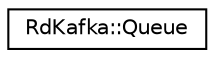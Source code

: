 digraph "Graphical Class Hierarchy"
{
  edge [fontname="Helvetica",fontsize="10",labelfontname="Helvetica",labelfontsize="10"];
  node [fontname="Helvetica",fontsize="10",shape=record];
  rankdir="LR";
  Node1 [label="RdKafka::Queue",height=0.2,width=0.4,color="black", fillcolor="white", style="filled",URL="$classRdKafka_1_1Queue.html"];
}
